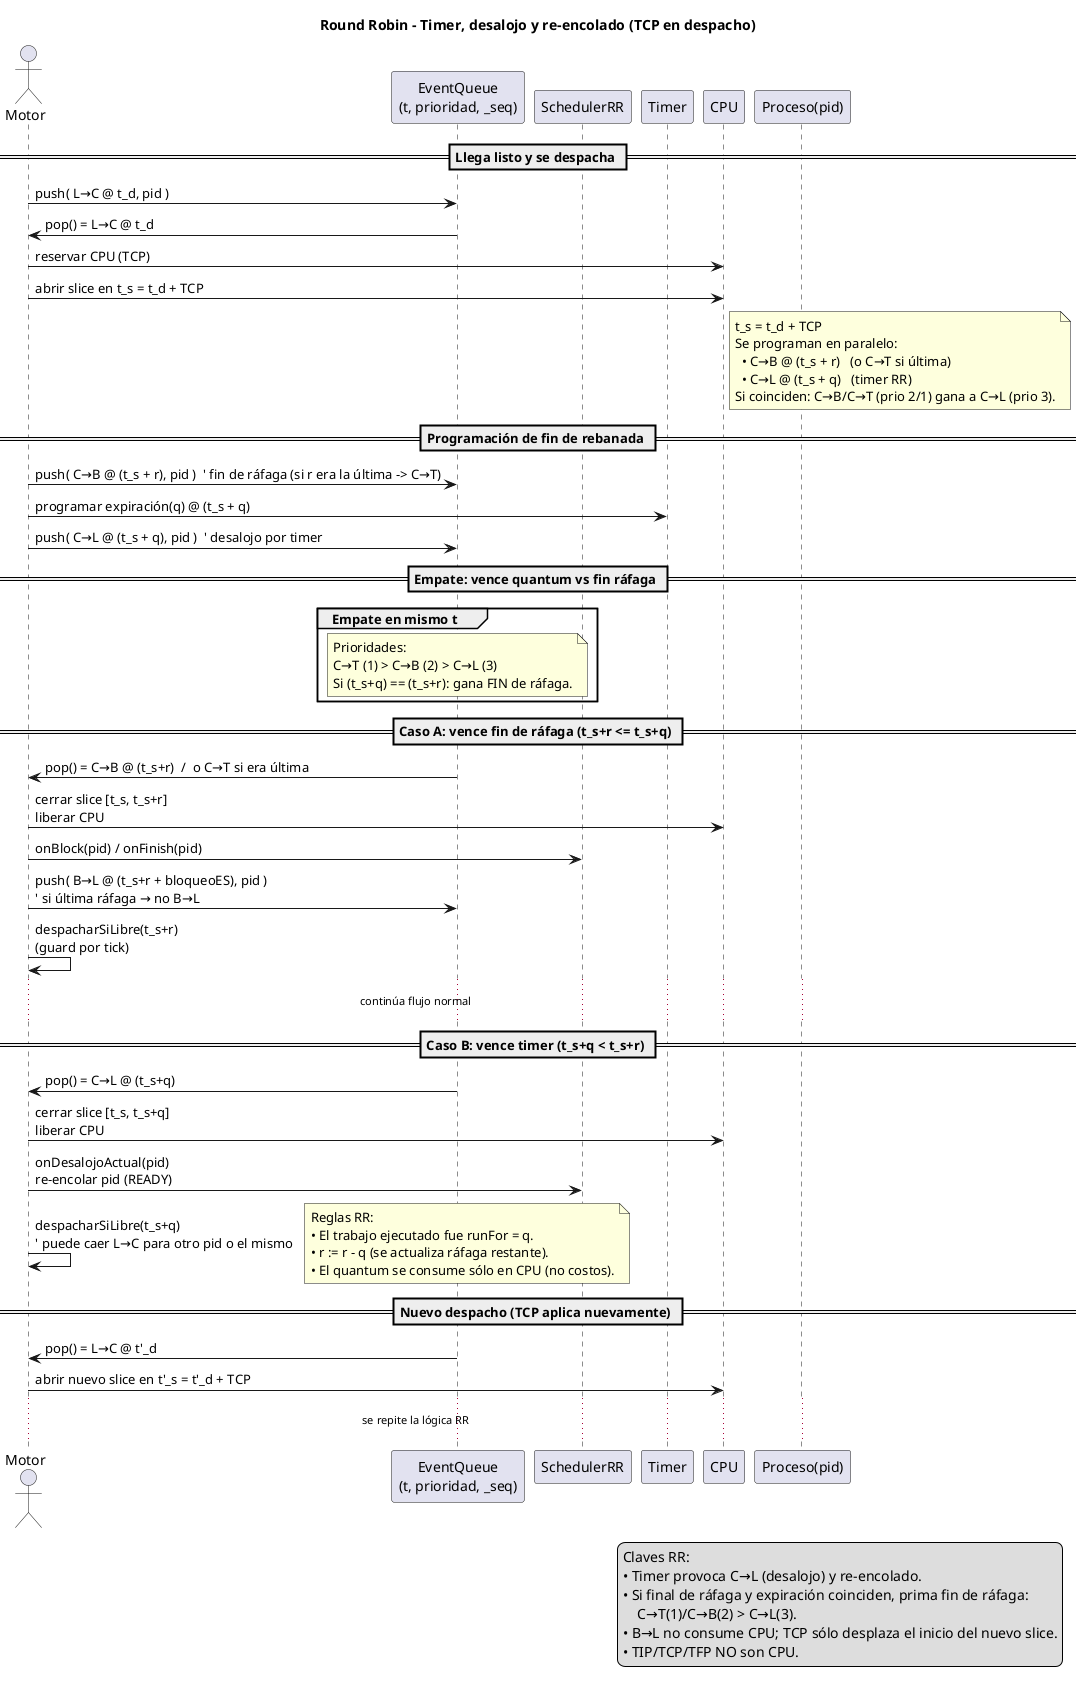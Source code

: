 @startuml 06-secuencia-rr
title Round Robin – Timer, desalojo y re-encolado (TCP en despacho)

actor "Motor" as ENG
participant "EventQueue\n(t, prioridad, _seq)" as EQ
participant "SchedulerRR" as SCH
participant "Timer" as TM
participant "CPU" as CPU
participant "Proceso(pid)" as P

== Llega listo y se despacha ==
ENG -> EQ : push( L→C @ t_d, pid )
EQ  -> ENG : pop() = L→C @ t_d
ENG -> CPU : reservar CPU (TCP)
ENG -> CPU : abrir slice en t_s = t_d + TCP
note right of CPU
  t_s = t_d + TCP
  Se programan en paralelo:
    • C→B @ (t_s + r)   (o C→T si última)
    • C→L @ (t_s + q)   (timer RR)
  Si coinciden: C→B/C→T (prio 2/1) gana a C→L (prio 3).
end note

== Programación de fin de rebanada ==
ENG -> EQ : push( C→B @ (t_s + r), pid )  ' fin de ráfaga (si r era la última -> C→T)
ENG -> TM : programar expiración(q) @ (t_s + q)
ENG -> EQ : push( C→L @ (t_s + q), pid )  ' desalojo por timer

== Empate: vence quantum vs fin ráfaga ==
group Empate en mismo t
  note over EQ
    Prioridades:
    C→T (1) > C→B (2) > C→L (3)
    Si (t_s+q) == (t_s+r): gana FIN de ráfaga.
  end note
end

== Caso A: vence fin de ráfaga (t_s+r <= t_s+q) ==
EQ  -> ENG : pop() = C→B @ (t_s+r)  /  o C→T si era última
ENG -> CPU : cerrar slice [t_s, t_s+r]\nliberar CPU
ENG -> SCH : onBlock(pid) / onFinish(pid)
ENG -> EQ  : push( B→L @ (t_s+r + bloqueoES), pid )\n' si última ráfaga → no B→L
ENG -> ENG : despacharSiLibre(t_s+r)\n(guard por tick)
... continúa flujo normal ...

== Caso B: vence timer (t_s+q < t_s+r) ==
EQ  -> ENG : pop() = C→L @ (t_s+q)
ENG -> CPU : cerrar slice [t_s, t_s+q]\nliberar CPU
ENG -> SCH : onDesalojoActual(pid)\nre-encolar pid (READY)
ENG -> ENG : despacharSiLibre(t_s+q)\n' puede caer L→C para otro pid o el mismo
note right
  Reglas RR:
  • El trabajo ejecutado fue runFor = q.
  • r := r - q (se actualiza ráfaga restante).
  • El quantum se consume sólo en CPU (no costos).
end note

== Nuevo despacho (TCP aplica nuevamente) ==
EQ  -> ENG : pop() = L→C @ t'_d
ENG -> CPU : abrir nuevo slice en t'_s = t'_d + TCP
... se repite la lógica RR ...

legend right
  Claves RR:
  • Timer provoca C→L (desalojo) y re-encolado.
  • Si final de ráfaga y expiración coinciden, prima fin de ráfaga:
      C→T(1)/C→B(2) > C→L(3).
  • B→L no consume CPU; TCP sólo desplaza el inicio del nuevo slice.
  • TIP/TCP/TFP NO son CPU.
endlegend
@enduml
